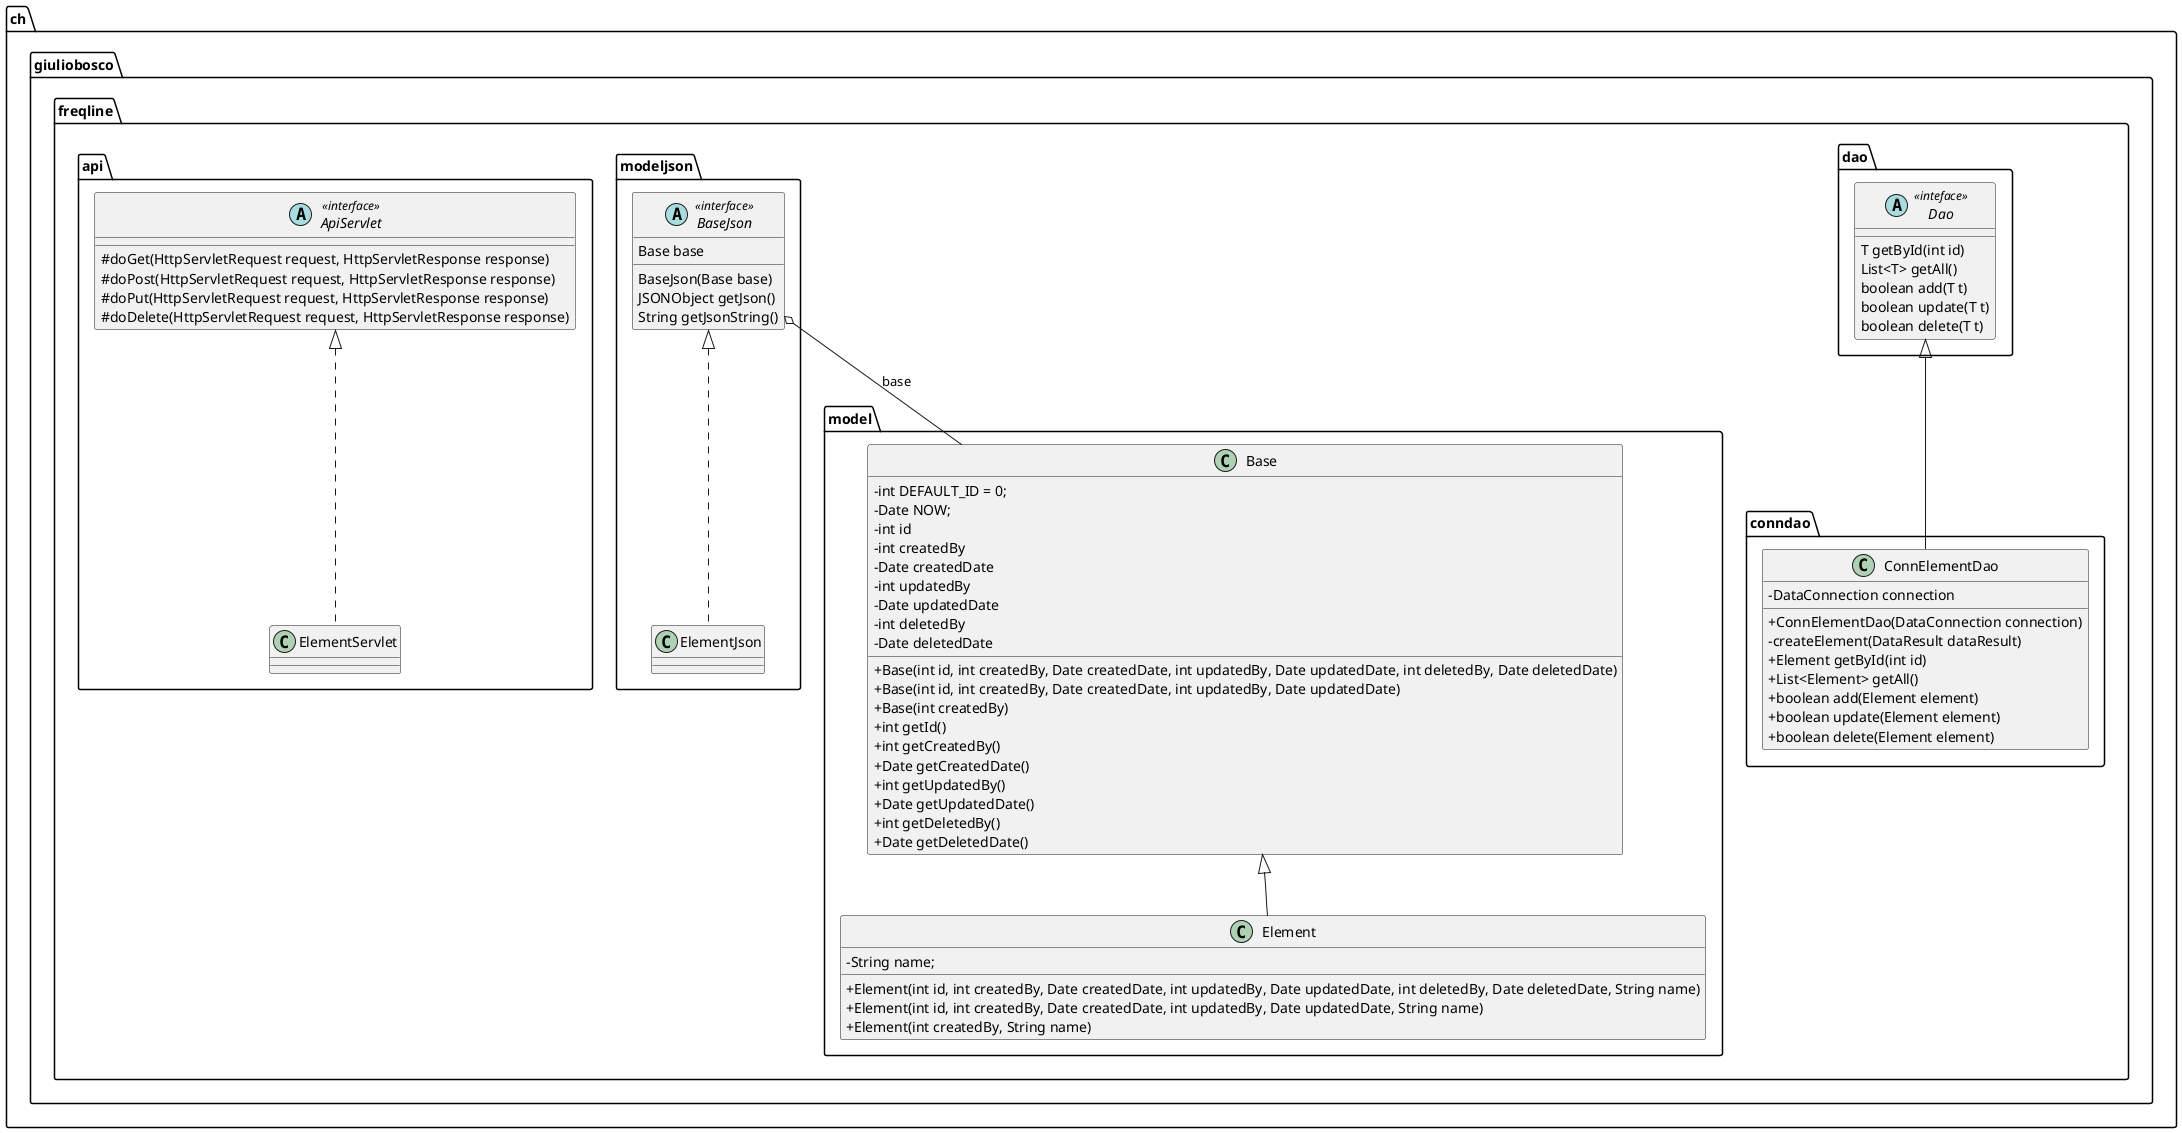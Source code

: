 @startuml
skinparam classAttributeIconSize 0

package ch.giuliobosco.freqline {
    package dao {
        abstract Dao <<inteface>> {
            T getById(int id)
            List<T> getAll()
            boolean add(T t)
            boolean update(T t)
            boolean delete(T t)
        }
    }

    package model {
        class Base {
            -int DEFAULT_ID = 0;
            -Date NOW;
            -int id
            -int createdBy
            -Date createdDate
            -int updatedBy
            -Date updatedDate
            -int deletedBy
            -Date deletedDate
            +Base(int id, int createdBy, Date createdDate, int updatedBy, Date updatedDate, int deletedBy, Date deletedDate)
            +Base(int id, int createdBy, Date createdDate, int updatedBy, Date updatedDate)
            +Base(int createdBy)
            +int getId()
            +int getCreatedBy()
            +Date getCreatedDate()
            +int getUpdatedBy()
            +Date getUpdatedDate()
            +int getDeletedBy()
            +Date getDeletedDate()
        }

        class Element {
            -String name;
            +Element(int id, int createdBy, Date createdDate, int updatedBy, Date updatedDate, int deletedBy, Date deletedDate, String name)
            +Element(int id, int createdBy, Date createdDate, int updatedBy, Date updatedDate, String name)
            +Element(int createdBy, String name)
        }
        Base <|-- Element
    }

    package conndao {
        class ConnElementDao {
            - DataConnection connection
            + ConnElementDao(DataConnection connection)
            - createElement(DataResult dataResult)
            + Element getById(int id)
            + List<Element> getAll()
            + boolean add(Element element)
            + boolean update(Element element)
            + boolean delete(Element element)
        }
        Dao <|-- ConnElementDao
    }

    package modeljson {
        abstract BaseJson <<interface>> {
            Base base
            BaseJson(Base base)
            JSONObject getJson()
            String getJsonString()
        }
        BaseJson o-- Base : base

        class ElementJson {

        }
        BaseJson <|.. ElementJson
    }

    package api {
        abstract ApiServlet <<interface>> {
            #doGet(HttpServletRequest request, HttpServletResponse response)
            #doPost(HttpServletRequest request, HttpServletResponse response)
            #doPut(HttpServletRequest request, HttpServletResponse response)
            #doDelete(HttpServletRequest request, HttpServletResponse response)
        }

        class ElementServlet {

        }
        ApiServlet <|.. ElementServlet
    }
}
@enduml
